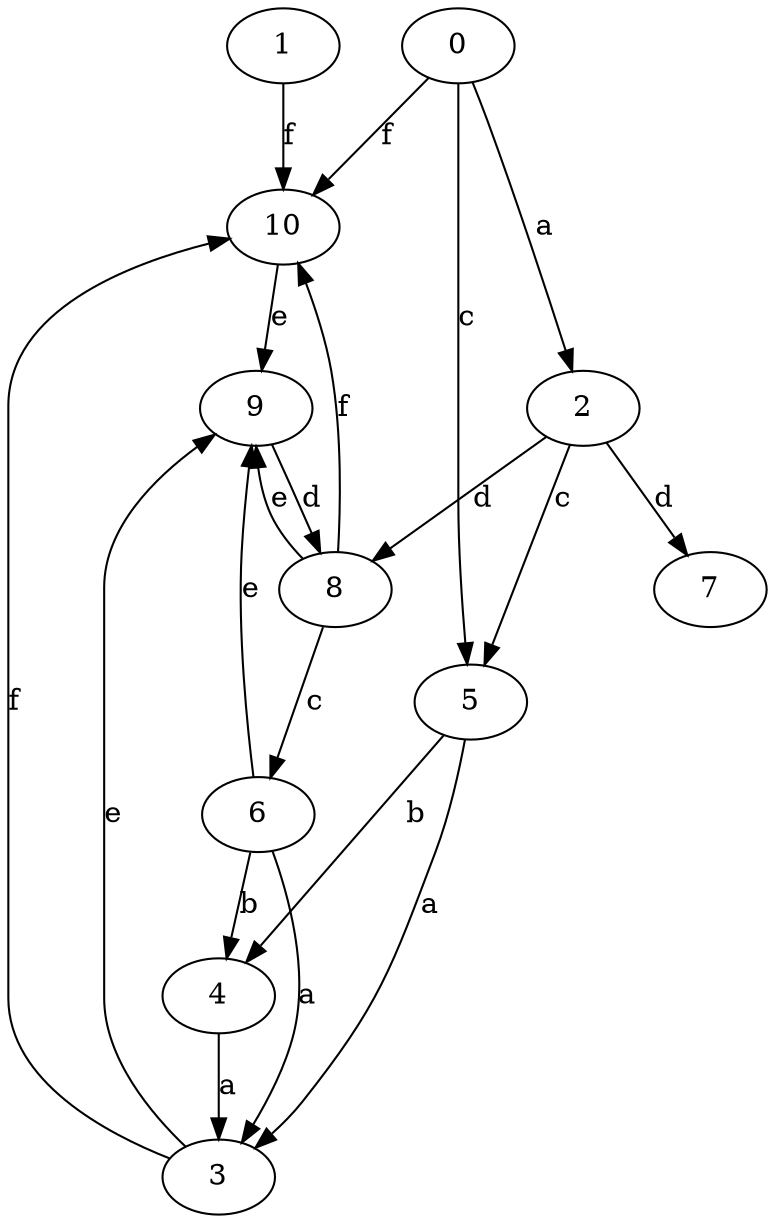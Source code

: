 strict digraph  {
1;
2;
3;
4;
0;
5;
6;
7;
8;
9;
10;
1 -> 10  [label=f];
2 -> 5  [label=c];
2 -> 7  [label=d];
2 -> 8  [label=d];
3 -> 9  [label=e];
3 -> 10  [label=f];
4 -> 3  [label=a];
0 -> 2  [label=a];
0 -> 5  [label=c];
0 -> 10  [label=f];
5 -> 3  [label=a];
5 -> 4  [label=b];
6 -> 3  [label=a];
6 -> 4  [label=b];
6 -> 9  [label=e];
8 -> 6  [label=c];
8 -> 9  [label=e];
8 -> 10  [label=f];
9 -> 8  [label=d];
10 -> 9  [label=e];
}
